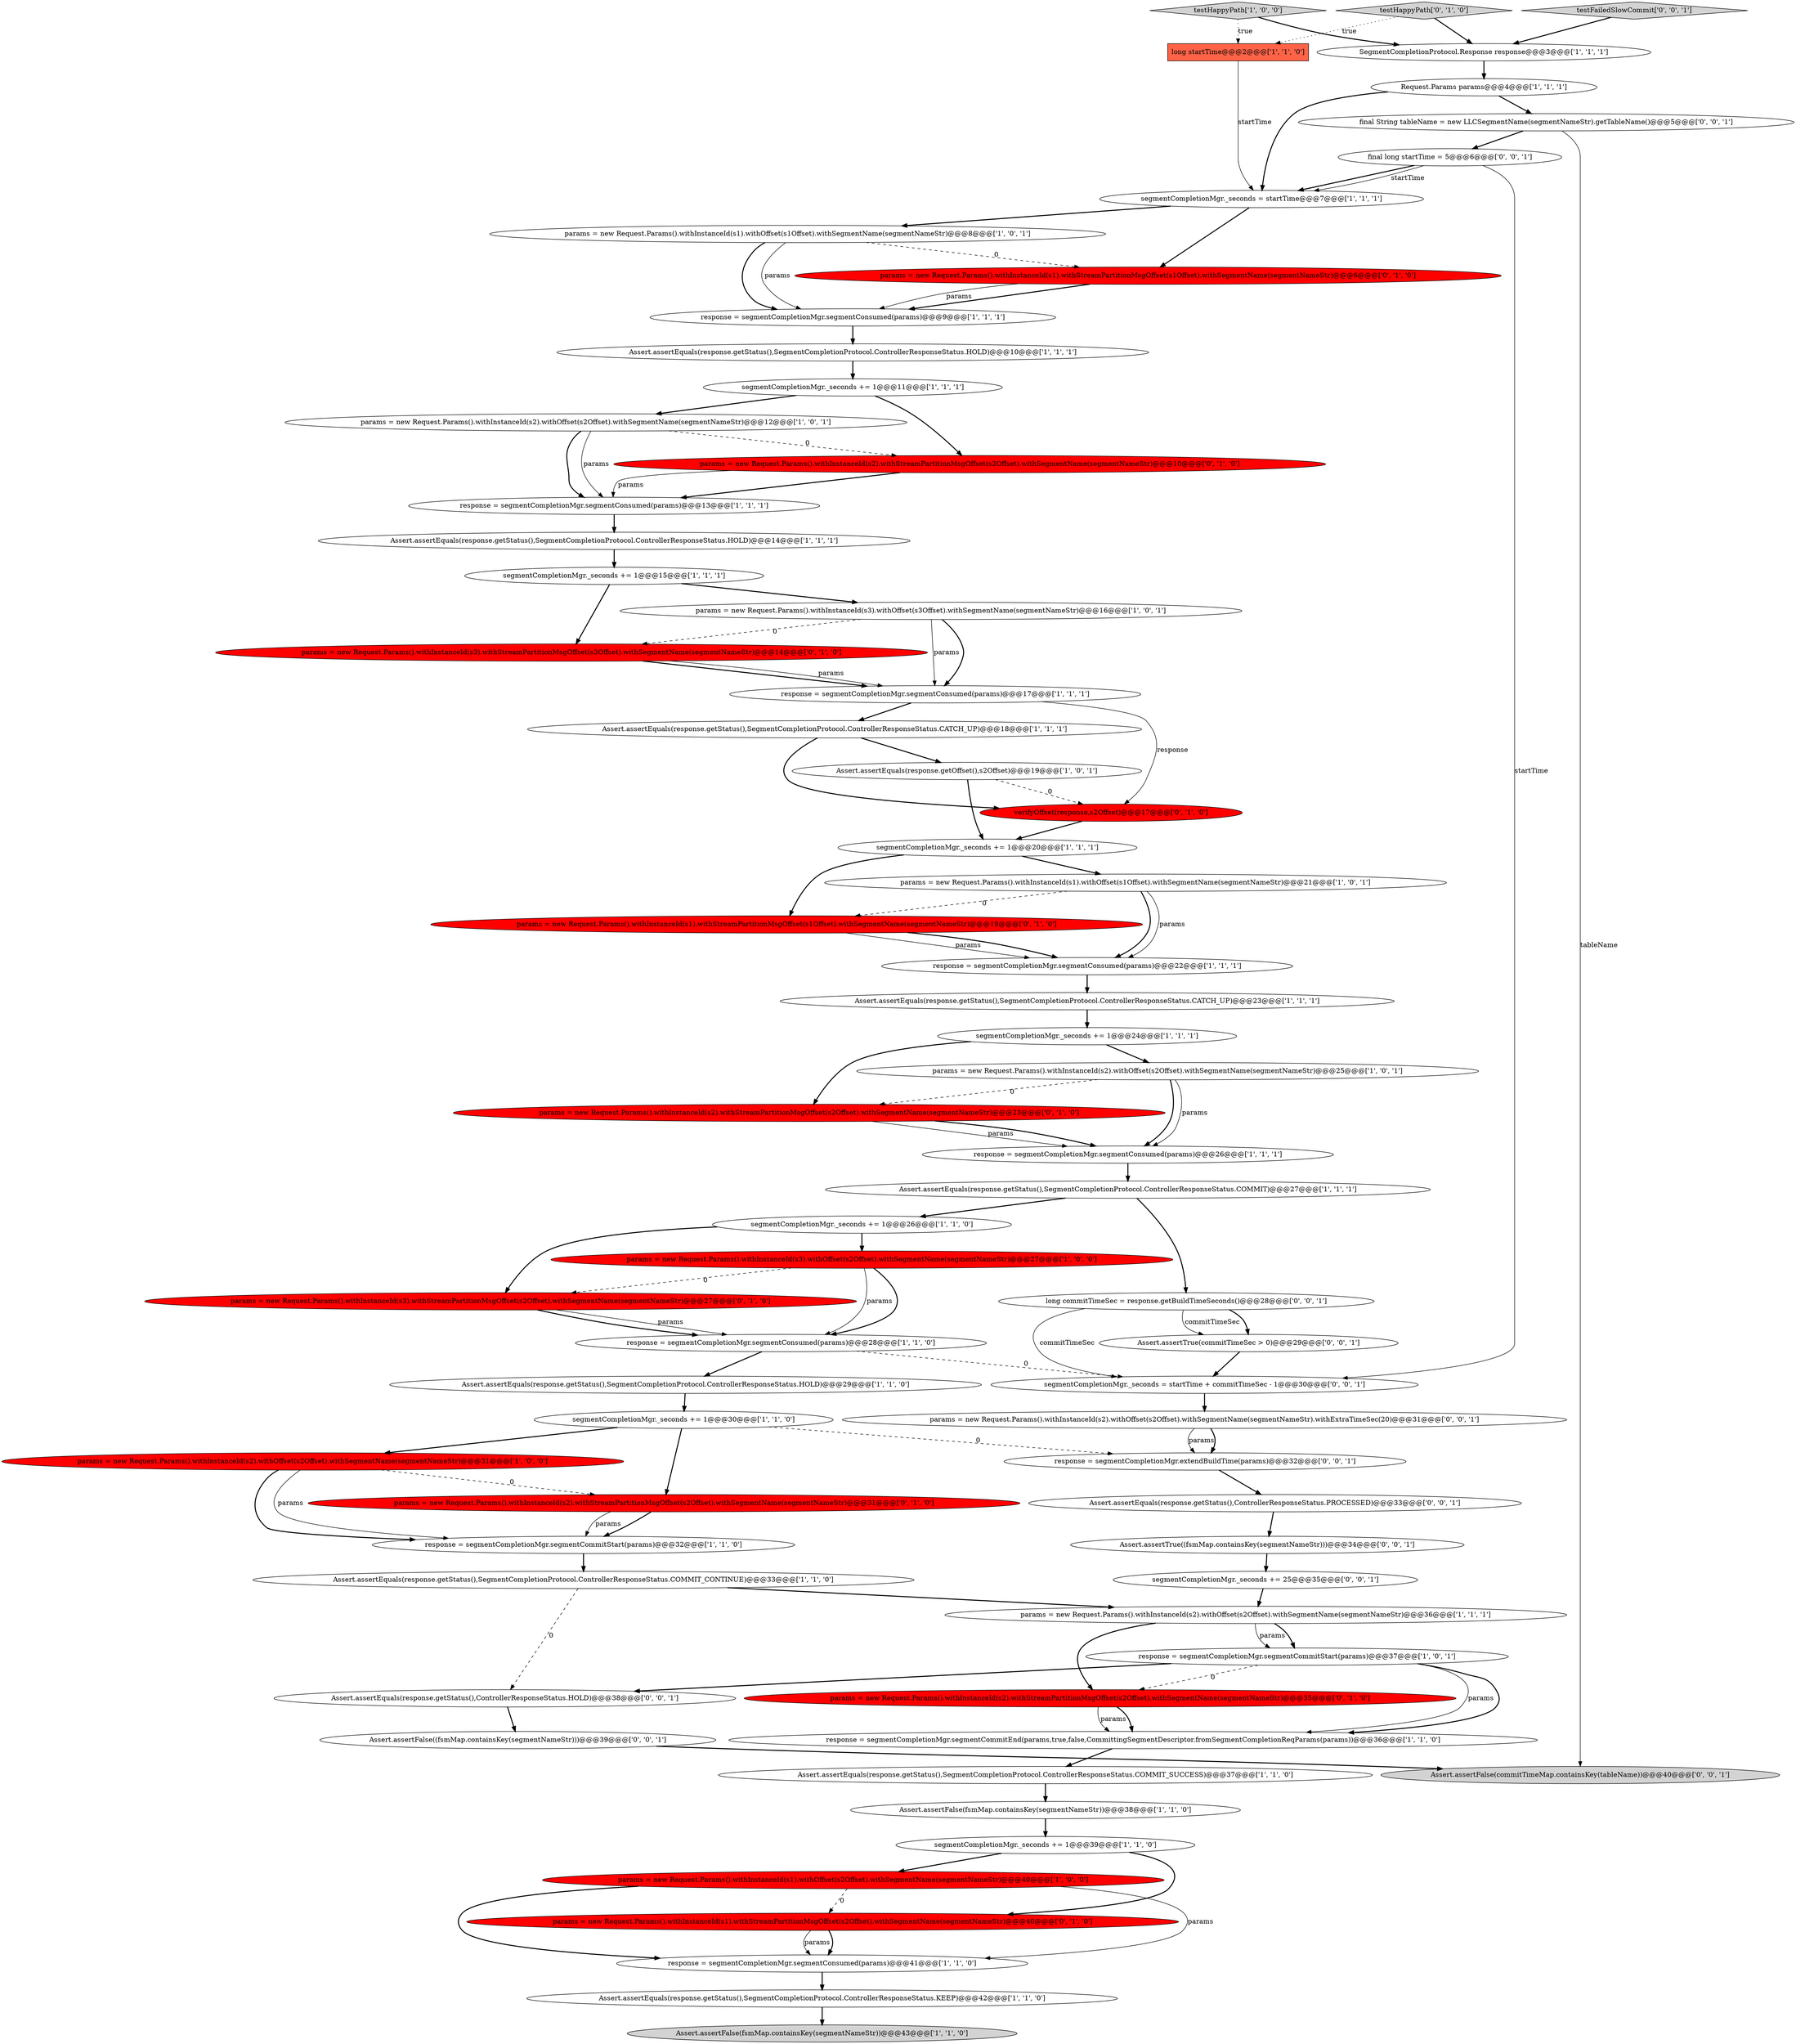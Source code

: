 digraph {
55 [style = filled, label = "Assert.assertTrue((fsmMap.containsKey(segmentNameStr)))@@@34@@@['0', '0', '1']", fillcolor = white, shape = ellipse image = "AAA0AAABBB3BBB"];
7 [style = filled, label = "Assert.assertEquals(response.getStatus(),SegmentCompletionProtocol.ControllerResponseStatus.COMMIT_SUCCESS)@@@37@@@['1', '1', '0']", fillcolor = white, shape = ellipse image = "AAA0AAABBB1BBB"];
23 [style = filled, label = "segmentCompletionMgr._seconds += 1@@@20@@@['1', '1', '1']", fillcolor = white, shape = ellipse image = "AAA0AAABBB1BBB"];
47 [style = filled, label = "params = new Request.Params().withInstanceId(s2).withStreamPartitionMsgOffset(s2Offset).withSegmentName(segmentNameStr)@@@31@@@['0', '1', '0']", fillcolor = red, shape = ellipse image = "AAA1AAABBB2BBB"];
56 [style = filled, label = "Assert.assertFalse((fsmMap.containsKey(segmentNameStr)))@@@39@@@['0', '0', '1']", fillcolor = white, shape = ellipse image = "AAA0AAABBB3BBB"];
25 [style = filled, label = "Assert.assertEquals(response.getStatus(),SegmentCompletionProtocol.ControllerResponseStatus.CATCH_UP)@@@18@@@['1', '1', '1']", fillcolor = white, shape = ellipse image = "AAA0AAABBB1BBB"];
33 [style = filled, label = "response = segmentCompletionMgr.segmentConsumed(params)@@@9@@@['1', '1', '1']", fillcolor = white, shape = ellipse image = "AAA0AAABBB1BBB"];
49 [style = filled, label = "params = new Request.Params().withInstanceId(s3).withStreamPartitionMsgOffset(s3Offset).withSegmentName(segmentNameStr)@@@14@@@['0', '1', '0']", fillcolor = red, shape = ellipse image = "AAA1AAABBB2BBB"];
32 [style = filled, label = "long startTime@@@2@@@['1', '1', '0']", fillcolor = tomato, shape = box image = "AAA0AAABBB1BBB"];
57 [style = filled, label = "response = segmentCompletionMgr.extendBuildTime(params)@@@32@@@['0', '0', '1']", fillcolor = white, shape = ellipse image = "AAA0AAABBB3BBB"];
37 [style = filled, label = "params = new Request.Params().withInstanceId(s3).withOffset(s2Offset).withSegmentName(segmentNameStr)@@@27@@@['1', '0', '0']", fillcolor = red, shape = ellipse image = "AAA1AAABBB1BBB"];
16 [style = filled, label = "SegmentCompletionProtocol.Response response@@@3@@@['1', '1', '1']", fillcolor = white, shape = ellipse image = "AAA0AAABBB1BBB"];
34 [style = filled, label = "Assert.assertFalse(fsmMap.containsKey(segmentNameStr))@@@43@@@['1', '1', '0']", fillcolor = lightgray, shape = ellipse image = "AAA0AAABBB1BBB"];
1 [style = filled, label = "Assert.assertFalse(fsmMap.containsKey(segmentNameStr))@@@38@@@['1', '1', '0']", fillcolor = white, shape = ellipse image = "AAA0AAABBB1BBB"];
5 [style = filled, label = "response = segmentCompletionMgr.segmentConsumed(params)@@@41@@@['1', '1', '0']", fillcolor = white, shape = ellipse image = "AAA0AAABBB1BBB"];
14 [style = filled, label = "testHappyPath['1', '0', '0']", fillcolor = lightgray, shape = diamond image = "AAA0AAABBB1BBB"];
58 [style = filled, label = "params = new Request.Params().withInstanceId(s2).withOffset(s2Offset).withSegmentName(segmentNameStr).withExtraTimeSec(20)@@@31@@@['0', '0', '1']", fillcolor = white, shape = ellipse image = "AAA0AAABBB3BBB"];
48 [style = filled, label = "params = new Request.Params().withInstanceId(s2).withStreamPartitionMsgOffset(s2Offset).withSegmentName(segmentNameStr)@@@35@@@['0', '1', '0']", fillcolor = red, shape = ellipse image = "AAA1AAABBB2BBB"];
20 [style = filled, label = "Assert.assertEquals(response.getStatus(),SegmentCompletionProtocol.ControllerResponseStatus.HOLD)@@@29@@@['1', '1', '0']", fillcolor = white, shape = ellipse image = "AAA0AAABBB1BBB"];
9 [style = filled, label = "response = segmentCompletionMgr.segmentConsumed(params)@@@26@@@['1', '1', '1']", fillcolor = white, shape = ellipse image = "AAA0AAABBB1BBB"];
13 [style = filled, label = "segmentCompletionMgr._seconds += 1@@@24@@@['1', '1', '1']", fillcolor = white, shape = ellipse image = "AAA0AAABBB1BBB"];
3 [style = filled, label = "segmentCompletionMgr._seconds = startTime@@@7@@@['1', '1', '1']", fillcolor = white, shape = ellipse image = "AAA0AAABBB1BBB"];
41 [style = filled, label = "params = new Request.Params().withInstanceId(s2).withOffset(s2Offset).withSegmentName(segmentNameStr)@@@12@@@['1', '0', '1']", fillcolor = white, shape = ellipse image = "AAA0AAABBB1BBB"];
27 [style = filled, label = "response = segmentCompletionMgr.segmentConsumed(params)@@@13@@@['1', '1', '1']", fillcolor = white, shape = ellipse image = "AAA0AAABBB1BBB"];
65 [style = filled, label = "final String tableName = new LLCSegmentName(segmentNameStr).getTableName()@@@5@@@['0', '0', '1']", fillcolor = white, shape = ellipse image = "AAA0AAABBB3BBB"];
53 [style = filled, label = "params = new Request.Params().withInstanceId(s3).withStreamPartitionMsgOffset(s2Offset).withSegmentName(segmentNameStr)@@@27@@@['0', '1', '0']", fillcolor = red, shape = ellipse image = "AAA1AAABBB2BBB"];
11 [style = filled, label = "Assert.assertEquals(response.getOffset(),s2Offset)@@@19@@@['1', '0', '1']", fillcolor = white, shape = ellipse image = "AAA0AAABBB1BBB"];
19 [style = filled, label = "segmentCompletionMgr._seconds += 1@@@39@@@['1', '1', '0']", fillcolor = white, shape = ellipse image = "AAA0AAABBB1BBB"];
30 [style = filled, label = "params = new Request.Params().withInstanceId(s1).withOffset(s1Offset).withSegmentName(segmentNameStr)@@@8@@@['1', '0', '1']", fillcolor = white, shape = ellipse image = "AAA0AAABBB1BBB"];
18 [style = filled, label = "Assert.assertEquals(response.getStatus(),SegmentCompletionProtocol.ControllerResponseStatus.COMMIT)@@@27@@@['1', '1', '1']", fillcolor = white, shape = ellipse image = "AAA0AAABBB1BBB"];
35 [style = filled, label = "Assert.assertEquals(response.getStatus(),SegmentCompletionProtocol.ControllerResponseStatus.HOLD)@@@10@@@['1', '1', '1']", fillcolor = white, shape = ellipse image = "AAA0AAABBB1BBB"];
2 [style = filled, label = "params = new Request.Params().withInstanceId(s1).withOffset(s2Offset).withSegmentName(segmentNameStr)@@@40@@@['1', '0', '0']", fillcolor = red, shape = ellipse image = "AAA1AAABBB1BBB"];
40 [style = filled, label = "response = segmentCompletionMgr.segmentCommitEnd(params,true,false,CommittingSegmentDescriptor.fromSegmentCompletionReqParams(params))@@@36@@@['1', '1', '0']", fillcolor = white, shape = ellipse image = "AAA0AAABBB1BBB"];
61 [style = filled, label = "long commitTimeSec = response.getBuildTimeSeconds()@@@28@@@['0', '0', '1']", fillcolor = white, shape = ellipse image = "AAA0AAABBB3BBB"];
10 [style = filled, label = "segmentCompletionMgr._seconds += 1@@@15@@@['1', '1', '1']", fillcolor = white, shape = ellipse image = "AAA0AAABBB1BBB"];
31 [style = filled, label = "params = new Request.Params().withInstanceId(s2).withOffset(s2Offset).withSegmentName(segmentNameStr)@@@31@@@['1', '0', '0']", fillcolor = red, shape = ellipse image = "AAA1AAABBB1BBB"];
44 [style = filled, label = "params = new Request.Params().withInstanceId(s2).withStreamPartitionMsgOffset(s2Offset).withSegmentName(segmentNameStr)@@@23@@@['0', '1', '0']", fillcolor = red, shape = ellipse image = "AAA1AAABBB2BBB"];
62 [style = filled, label = "segmentCompletionMgr._seconds += 25@@@35@@@['0', '0', '1']", fillcolor = white, shape = ellipse image = "AAA0AAABBB3BBB"];
6 [style = filled, label = "Assert.assertEquals(response.getStatus(),SegmentCompletionProtocol.ControllerResponseStatus.COMMIT_CONTINUE)@@@33@@@['1', '1', '0']", fillcolor = white, shape = ellipse image = "AAA0AAABBB1BBB"];
12 [style = filled, label = "response = segmentCompletionMgr.segmentConsumed(params)@@@22@@@['1', '1', '1']", fillcolor = white, shape = ellipse image = "AAA0AAABBB1BBB"];
51 [style = filled, label = "params = new Request.Params().withInstanceId(s1).withStreamPartitionMsgOffset(s2Offset).withSegmentName(segmentNameStr)@@@40@@@['0', '1', '0']", fillcolor = red, shape = ellipse image = "AAA1AAABBB2BBB"];
46 [style = filled, label = "params = new Request.Params().withInstanceId(s1).withStreamPartitionMsgOffset(s1Offset).withSegmentName(segmentNameStr)@@@6@@@['0', '1', '0']", fillcolor = red, shape = ellipse image = "AAA1AAABBB2BBB"];
22 [style = filled, label = "response = segmentCompletionMgr.segmentConsumed(params)@@@17@@@['1', '1', '1']", fillcolor = white, shape = ellipse image = "AAA0AAABBB1BBB"];
63 [style = filled, label = "final long startTime = 5@@@6@@@['0', '0', '1']", fillcolor = white, shape = ellipse image = "AAA0AAABBB3BBB"];
64 [style = filled, label = "Assert.assertTrue(commitTimeSec > 0)@@@29@@@['0', '0', '1']", fillcolor = white, shape = ellipse image = "AAA0AAABBB3BBB"];
45 [style = filled, label = "params = new Request.Params().withInstanceId(s1).withStreamPartitionMsgOffset(s1Offset).withSegmentName(segmentNameStr)@@@19@@@['0', '1', '0']", fillcolor = red, shape = ellipse image = "AAA1AAABBB2BBB"];
67 [style = filled, label = "Assert.assertEquals(response.getStatus(),ControllerResponseStatus.HOLD)@@@38@@@['0', '0', '1']", fillcolor = white, shape = ellipse image = "AAA0AAABBB3BBB"];
29 [style = filled, label = "params = new Request.Params().withInstanceId(s3).withOffset(s3Offset).withSegmentName(segmentNameStr)@@@16@@@['1', '0', '1']", fillcolor = white, shape = ellipse image = "AAA0AAABBB1BBB"];
42 [style = filled, label = "response = segmentCompletionMgr.segmentCommitStart(params)@@@32@@@['1', '1', '0']", fillcolor = white, shape = ellipse image = "AAA0AAABBB1BBB"];
52 [style = filled, label = "verifyOffset(response,s2Offset)@@@17@@@['0', '1', '0']", fillcolor = red, shape = ellipse image = "AAA1AAABBB2BBB"];
43 [style = filled, label = "params = new Request.Params().withInstanceId(s2).withStreamPartitionMsgOffset(s2Offset).withSegmentName(segmentNameStr)@@@10@@@['0', '1', '0']", fillcolor = red, shape = ellipse image = "AAA1AAABBB2BBB"];
60 [style = filled, label = "testFailedSlowCommit['0', '0', '1']", fillcolor = lightgray, shape = diamond image = "AAA0AAABBB3BBB"];
28 [style = filled, label = "Assert.assertEquals(response.getStatus(),SegmentCompletionProtocol.ControllerResponseStatus.HOLD)@@@14@@@['1', '1', '1']", fillcolor = white, shape = ellipse image = "AAA0AAABBB1BBB"];
54 [style = filled, label = "segmentCompletionMgr._seconds = startTime + commitTimeSec - 1@@@30@@@['0', '0', '1']", fillcolor = white, shape = ellipse image = "AAA0AAABBB3BBB"];
17 [style = filled, label = "response = segmentCompletionMgr.segmentConsumed(params)@@@28@@@['1', '1', '0']", fillcolor = white, shape = ellipse image = "AAA0AAABBB1BBB"];
66 [style = filled, label = "Assert.assertFalse(commitTimeMap.containsKey(tableName))@@@40@@@['0', '0', '1']", fillcolor = lightgray, shape = ellipse image = "AAA0AAABBB3BBB"];
4 [style = filled, label = "response = segmentCompletionMgr.segmentCommitStart(params)@@@37@@@['1', '0', '1']", fillcolor = white, shape = ellipse image = "AAA0AAABBB1BBB"];
59 [style = filled, label = "Assert.assertEquals(response.getStatus(),ControllerResponseStatus.PROCESSED)@@@33@@@['0', '0', '1']", fillcolor = white, shape = ellipse image = "AAA0AAABBB3BBB"];
24 [style = filled, label = "Request.Params params@@@4@@@['1', '1', '1']", fillcolor = white, shape = ellipse image = "AAA0AAABBB1BBB"];
0 [style = filled, label = "segmentCompletionMgr._seconds += 1@@@30@@@['1', '1', '0']", fillcolor = white, shape = ellipse image = "AAA0AAABBB1BBB"];
8 [style = filled, label = "segmentCompletionMgr._seconds += 1@@@11@@@['1', '1', '1']", fillcolor = white, shape = ellipse image = "AAA0AAABBB1BBB"];
39 [style = filled, label = "params = new Request.Params().withInstanceId(s1).withOffset(s1Offset).withSegmentName(segmentNameStr)@@@21@@@['1', '0', '1']", fillcolor = white, shape = ellipse image = "AAA0AAABBB1BBB"];
26 [style = filled, label = "params = new Request.Params().withInstanceId(s2).withOffset(s2Offset).withSegmentName(segmentNameStr)@@@25@@@['1', '0', '1']", fillcolor = white, shape = ellipse image = "AAA0AAABBB1BBB"];
15 [style = filled, label = "segmentCompletionMgr._seconds += 1@@@26@@@['1', '1', '0']", fillcolor = white, shape = ellipse image = "AAA0AAABBB1BBB"];
50 [style = filled, label = "testHappyPath['0', '1', '0']", fillcolor = lightgray, shape = diamond image = "AAA0AAABBB2BBB"];
36 [style = filled, label = "Assert.assertEquals(response.getStatus(),SegmentCompletionProtocol.ControllerResponseStatus.KEEP)@@@42@@@['1', '1', '0']", fillcolor = white, shape = ellipse image = "AAA0AAABBB1BBB"];
21 [style = filled, label = "params = new Request.Params().withInstanceId(s2).withOffset(s2Offset).withSegmentName(segmentNameStr)@@@36@@@['1', '1', '1']", fillcolor = white, shape = ellipse image = "AAA0AAABBB1BBB"];
38 [style = filled, label = "Assert.assertEquals(response.getStatus(),SegmentCompletionProtocol.ControllerResponseStatus.CATCH_UP)@@@23@@@['1', '1', '1']", fillcolor = white, shape = ellipse image = "AAA0AAABBB1BBB"];
51->5 [style = bold, label=""];
14->32 [style = dotted, label="true"];
25->52 [style = bold, label=""];
23->45 [style = bold, label=""];
27->28 [style = bold, label=""];
55->62 [style = bold, label=""];
20->0 [style = bold, label=""];
43->27 [style = solid, label="params"];
21->48 [style = bold, label=""];
26->9 [style = bold, label=""];
6->67 [style = dashed, label="0"];
45->12 [style = solid, label="params"];
57->59 [style = bold, label=""];
44->9 [style = solid, label="params"];
49->22 [style = bold, label=""];
61->64 [style = bold, label=""];
12->38 [style = bold, label=""];
18->61 [style = bold, label=""];
35->8 [style = bold, label=""];
32->3 [style = solid, label="startTime"];
39->45 [style = dashed, label="0"];
37->17 [style = solid, label="params"];
4->67 [style = bold, label=""];
61->54 [style = solid, label="commitTimeSec"];
41->43 [style = dashed, label="0"];
51->5 [style = solid, label="params"];
3->30 [style = bold, label=""];
5->36 [style = bold, label=""];
17->20 [style = bold, label=""];
14->16 [style = bold, label=""];
22->25 [style = bold, label=""];
3->46 [style = bold, label=""];
52->23 [style = bold, label=""];
7->1 [style = bold, label=""];
60->16 [style = bold, label=""];
21->4 [style = solid, label="params"];
30->46 [style = dashed, label="0"];
18->15 [style = bold, label=""];
61->64 [style = solid, label="commitTimeSec"];
0->57 [style = dashed, label="0"];
46->33 [style = solid, label="params"];
19->2 [style = bold, label=""];
4->40 [style = solid, label="params"];
26->44 [style = dashed, label="0"];
67->56 [style = bold, label=""];
54->58 [style = bold, label=""];
22->52 [style = solid, label="response"];
63->54 [style = solid, label="startTime"];
48->40 [style = solid, label="params"];
49->22 [style = solid, label="params"];
58->57 [style = solid, label="params"];
43->27 [style = bold, label=""];
46->33 [style = bold, label=""];
39->12 [style = bold, label=""];
11->52 [style = dashed, label="0"];
59->55 [style = bold, label=""];
1->19 [style = bold, label=""];
2->5 [style = solid, label="params"];
2->51 [style = dashed, label="0"];
10->49 [style = bold, label=""];
24->3 [style = bold, label=""];
0->31 [style = bold, label=""];
21->4 [style = bold, label=""];
53->17 [style = solid, label="params"];
41->27 [style = bold, label=""];
8->41 [style = bold, label=""];
30->33 [style = bold, label=""];
47->42 [style = bold, label=""];
6->21 [style = bold, label=""];
16->24 [style = bold, label=""];
15->53 [style = bold, label=""];
58->57 [style = bold, label=""];
37->53 [style = dashed, label="0"];
56->66 [style = bold, label=""];
31->42 [style = bold, label=""];
9->18 [style = bold, label=""];
13->26 [style = bold, label=""];
23->39 [style = bold, label=""];
26->9 [style = solid, label="params"];
19->51 [style = bold, label=""];
4->48 [style = dashed, label="0"];
15->37 [style = bold, label=""];
44->9 [style = bold, label=""];
63->3 [style = bold, label=""];
65->63 [style = bold, label=""];
36->34 [style = bold, label=""];
2->5 [style = bold, label=""];
4->40 [style = bold, label=""];
31->42 [style = solid, label="params"];
31->47 [style = dashed, label="0"];
33->35 [style = bold, label=""];
47->42 [style = solid, label="params"];
28->10 [style = bold, label=""];
13->44 [style = bold, label=""];
37->17 [style = bold, label=""];
63->3 [style = solid, label="startTime"];
50->16 [style = bold, label=""];
8->43 [style = bold, label=""];
64->54 [style = bold, label=""];
30->33 [style = solid, label="params"];
48->40 [style = bold, label=""];
45->12 [style = bold, label=""];
0->47 [style = bold, label=""];
65->66 [style = solid, label="tableName"];
40->7 [style = bold, label=""];
41->27 [style = solid, label="params"];
42->6 [style = bold, label=""];
10->29 [style = bold, label=""];
39->12 [style = solid, label="params"];
25->11 [style = bold, label=""];
29->22 [style = solid, label="params"];
50->32 [style = dotted, label="true"];
53->17 [style = bold, label=""];
29->49 [style = dashed, label="0"];
29->22 [style = bold, label=""];
38->13 [style = bold, label=""];
11->23 [style = bold, label=""];
24->65 [style = bold, label=""];
62->21 [style = bold, label=""];
17->54 [style = dashed, label="0"];
}
